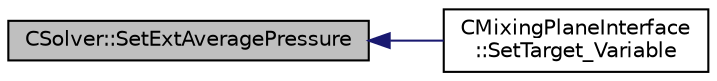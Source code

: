 digraph "CSolver::SetExtAveragePressure"
{
  edge [fontname="Helvetica",fontsize="10",labelfontname="Helvetica",labelfontsize="10"];
  node [fontname="Helvetica",fontsize="10",shape=record];
  rankdir="LR";
  Node4497 [label="CSolver::SetExtAveragePressure",height=0.2,width=0.4,color="black", fillcolor="grey75", style="filled", fontcolor="black"];
  Node4497 -> Node4498 [dir="back",color="midnightblue",fontsize="10",style="solid",fontname="Helvetica"];
  Node4498 [label="CMixingPlaneInterface\l::SetTarget_Variable",height=0.2,width=0.4,color="black", fillcolor="white", style="filled",URL="$class_c_mixing_plane_interface.html#a59dfb72cd6bff428028672e45f41fe55",tooltip="Set the variable that has been received from the target mesh into the target mesh. "];
}
